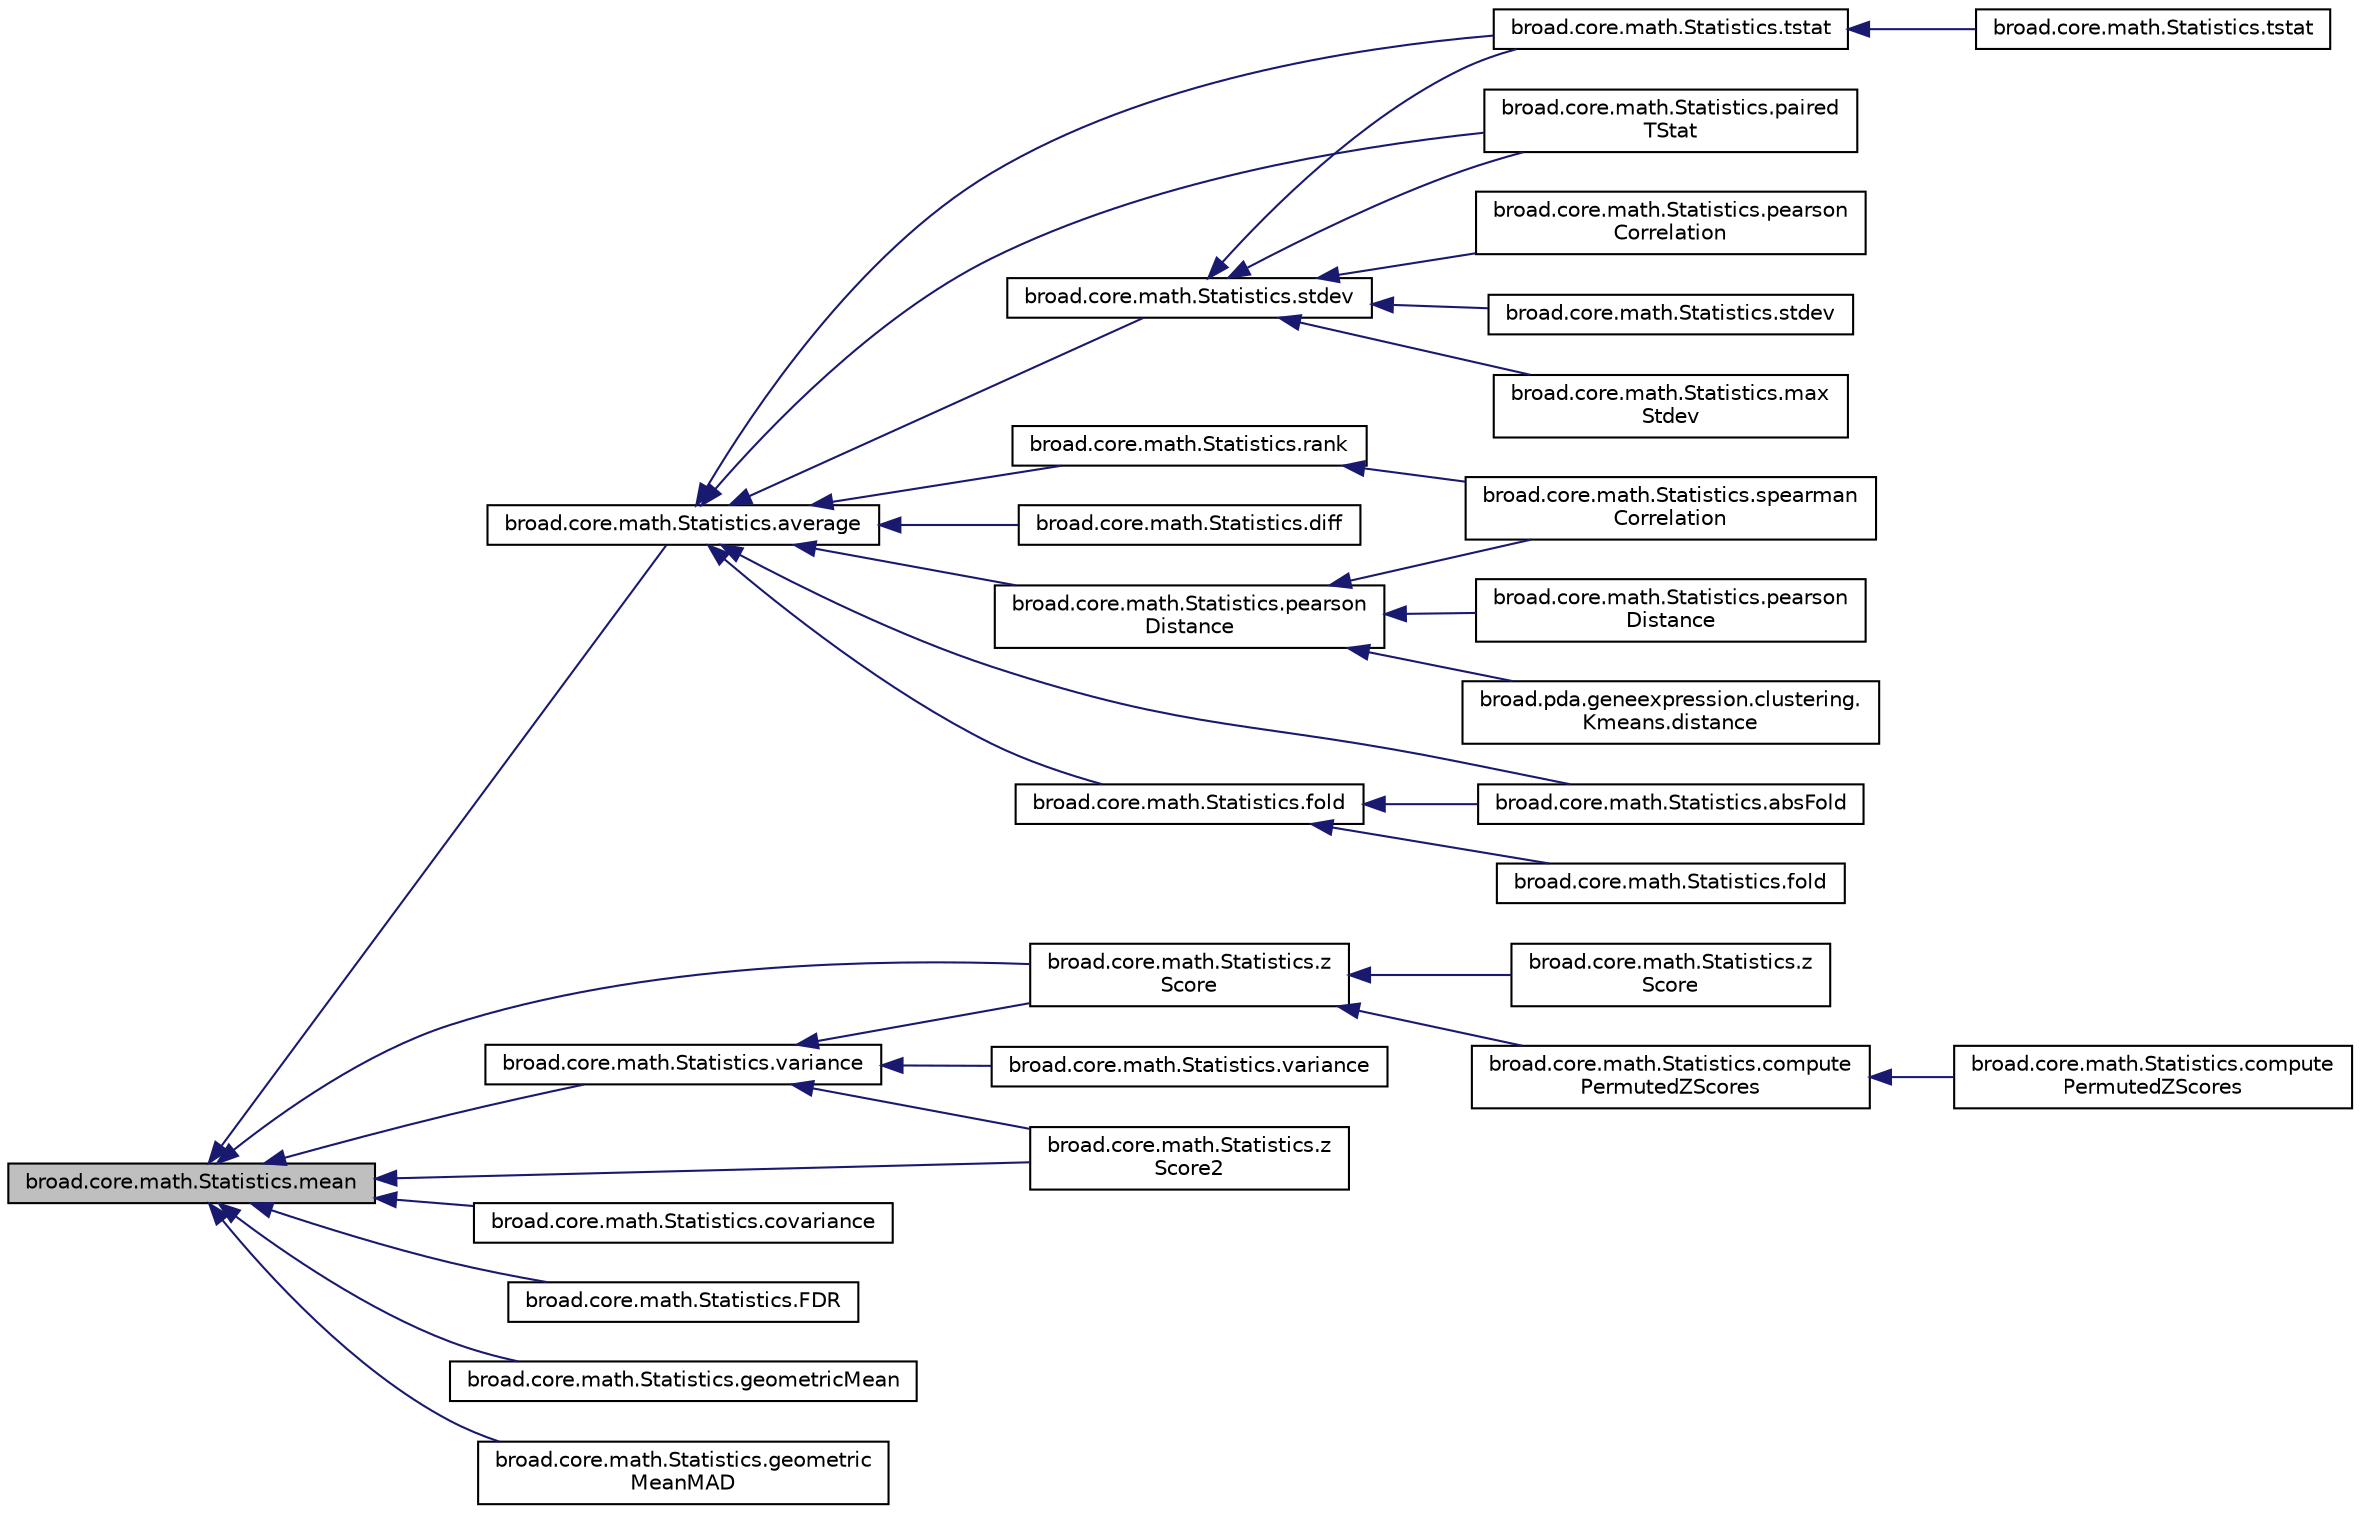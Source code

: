 digraph "broad.core.math.Statistics.mean"
{
  edge [fontname="Helvetica",fontsize="10",labelfontname="Helvetica",labelfontsize="10"];
  node [fontname="Helvetica",fontsize="10",shape=record];
  rankdir="LR";
  Node1 [label="broad.core.math.Statistics.mean",height=0.2,width=0.4,color="black", fillcolor="grey75", style="filled" fontcolor="black"];
  Node1 -> Node2 [dir="back",color="midnightblue",fontsize="10",style="solid",fontname="Helvetica"];
  Node2 [label="broad.core.math.Statistics.average",height=0.2,width=0.4,color="black", fillcolor="white", style="filled",URL="$classbroad_1_1core_1_1math_1_1_statistics.html#abafc7a9389cb75cda5439655f6a99e32"];
  Node2 -> Node3 [dir="back",color="midnightblue",fontsize="10",style="solid",fontname="Helvetica"];
  Node3 [label="broad.core.math.Statistics.tstat",height=0.2,width=0.4,color="black", fillcolor="white", style="filled",URL="$classbroad_1_1core_1_1math_1_1_statistics.html#aa04be850e7819ed48cd040f23a3f226b"];
  Node3 -> Node4 [dir="back",color="midnightblue",fontsize="10",style="solid",fontname="Helvetica"];
  Node4 [label="broad.core.math.Statistics.tstat",height=0.2,width=0.4,color="black", fillcolor="white", style="filled",URL="$classbroad_1_1core_1_1math_1_1_statistics.html#abb3dbdf78c89794885153984d31f5bb0"];
  Node2 -> Node5 [dir="back",color="midnightblue",fontsize="10",style="solid",fontname="Helvetica"];
  Node5 [label="broad.core.math.Statistics.diff",height=0.2,width=0.4,color="black", fillcolor="white", style="filled",URL="$classbroad_1_1core_1_1math_1_1_statistics.html#a306b496af01088772c65c218ea8ef93b"];
  Node2 -> Node6 [dir="back",color="midnightblue",fontsize="10",style="solid",fontname="Helvetica"];
  Node6 [label="broad.core.math.Statistics.paired\lTStat",height=0.2,width=0.4,color="black", fillcolor="white", style="filled",URL="$classbroad_1_1core_1_1math_1_1_statistics.html#aba03c6f27b8787c87628d23289de335e"];
  Node2 -> Node7 [dir="back",color="midnightblue",fontsize="10",style="solid",fontname="Helvetica"];
  Node7 [label="broad.core.math.Statistics.stdev",height=0.2,width=0.4,color="black", fillcolor="white", style="filled",URL="$classbroad_1_1core_1_1math_1_1_statistics.html#abc4dd8ce6829f120079b83b87a1be301"];
  Node7 -> Node8 [dir="back",color="midnightblue",fontsize="10",style="solid",fontname="Helvetica"];
  Node8 [label="broad.core.math.Statistics.pearson\lCorrelation",height=0.2,width=0.4,color="black", fillcolor="white", style="filled",URL="$classbroad_1_1core_1_1math_1_1_statistics.html#a568c45dbca1f332a22e7a7e6de5190be"];
  Node7 -> Node3 [dir="back",color="midnightblue",fontsize="10",style="solid",fontname="Helvetica"];
  Node7 -> Node6 [dir="back",color="midnightblue",fontsize="10",style="solid",fontname="Helvetica"];
  Node7 -> Node9 [dir="back",color="midnightblue",fontsize="10",style="solid",fontname="Helvetica"];
  Node9 [label="broad.core.math.Statistics.stdev",height=0.2,width=0.4,color="black", fillcolor="white", style="filled",URL="$classbroad_1_1core_1_1math_1_1_statistics.html#a8fea64d9e2037189d8345cdcf9dcbbe5"];
  Node7 -> Node10 [dir="back",color="midnightblue",fontsize="10",style="solid",fontname="Helvetica"];
  Node10 [label="broad.core.math.Statistics.max\lStdev",height=0.2,width=0.4,color="black", fillcolor="white", style="filled",URL="$classbroad_1_1core_1_1math_1_1_statistics.html#a136ef2aec8d18c2c958e473612fe8b2c"];
  Node2 -> Node11 [dir="back",color="midnightblue",fontsize="10",style="solid",fontname="Helvetica"];
  Node11 [label="broad.core.math.Statistics.pearson\lDistance",height=0.2,width=0.4,color="black", fillcolor="white", style="filled",URL="$classbroad_1_1core_1_1math_1_1_statistics.html#a0ed3f88c0ff0c9f156001d2904ae64a6"];
  Node11 -> Node12 [dir="back",color="midnightblue",fontsize="10",style="solid",fontname="Helvetica"];
  Node12 [label="broad.core.math.Statistics.pearson\lDistance",height=0.2,width=0.4,color="black", fillcolor="white", style="filled",URL="$classbroad_1_1core_1_1math_1_1_statistics.html#adbef20038ecb5834a8f9ae8486a508d4"];
  Node11 -> Node13 [dir="back",color="midnightblue",fontsize="10",style="solid",fontname="Helvetica"];
  Node13 [label="broad.core.math.Statistics.spearman\lCorrelation",height=0.2,width=0.4,color="black", fillcolor="white", style="filled",URL="$classbroad_1_1core_1_1math_1_1_statistics.html#ac1fc53b1f7c77248c1d143aa69b66119"];
  Node11 -> Node14 [dir="back",color="midnightblue",fontsize="10",style="solid",fontname="Helvetica"];
  Node14 [label="broad.pda.geneexpression.clustering.\lKmeans.distance",height=0.2,width=0.4,color="black", fillcolor="white", style="filled",URL="$classbroad_1_1pda_1_1geneexpression_1_1clustering_1_1_kmeans.html#ae9983a663c08864b4d4bb9e8dc7d4c1c"];
  Node2 -> Node15 [dir="back",color="midnightblue",fontsize="10",style="solid",fontname="Helvetica"];
  Node15 [label="broad.core.math.Statistics.rank",height=0.2,width=0.4,color="black", fillcolor="white", style="filled",URL="$classbroad_1_1core_1_1math_1_1_statistics.html#a01faa7d00604b601e5c9e5dc7af6e203"];
  Node15 -> Node13 [dir="back",color="midnightblue",fontsize="10",style="solid",fontname="Helvetica"];
  Node2 -> Node16 [dir="back",color="midnightblue",fontsize="10",style="solid",fontname="Helvetica"];
  Node16 [label="broad.core.math.Statistics.absFold",height=0.2,width=0.4,color="black", fillcolor="white", style="filled",URL="$classbroad_1_1core_1_1math_1_1_statistics.html#a1e5445975568a1bdd3b314910c424a3e"];
  Node2 -> Node17 [dir="back",color="midnightblue",fontsize="10",style="solid",fontname="Helvetica"];
  Node17 [label="broad.core.math.Statistics.fold",height=0.2,width=0.4,color="black", fillcolor="white", style="filled",URL="$classbroad_1_1core_1_1math_1_1_statistics.html#ac54645281ed6b8aa191f2d82255426bf"];
  Node17 -> Node16 [dir="back",color="midnightblue",fontsize="10",style="solid",fontname="Helvetica"];
  Node17 -> Node18 [dir="back",color="midnightblue",fontsize="10",style="solid",fontname="Helvetica"];
  Node18 [label="broad.core.math.Statistics.fold",height=0.2,width=0.4,color="black", fillcolor="white", style="filled",URL="$classbroad_1_1core_1_1math_1_1_statistics.html#a568460729d2e0305fde1d3d6d842becf"];
  Node1 -> Node19 [dir="back",color="midnightblue",fontsize="10",style="solid",fontname="Helvetica"];
  Node19 [label="broad.core.math.Statistics.variance",height=0.2,width=0.4,color="black", fillcolor="white", style="filled",URL="$classbroad_1_1core_1_1math_1_1_statistics.html#a99743455771861e891a42d5e82eca0ff"];
  Node19 -> Node20 [dir="back",color="midnightblue",fontsize="10",style="solid",fontname="Helvetica"];
  Node20 [label="broad.core.math.Statistics.variance",height=0.2,width=0.4,color="black", fillcolor="white", style="filled",URL="$classbroad_1_1core_1_1math_1_1_statistics.html#abf26a1820e793c65aff0a00dd6ad798d"];
  Node19 -> Node21 [dir="back",color="midnightblue",fontsize="10",style="solid",fontname="Helvetica"];
  Node21 [label="broad.core.math.Statistics.z\lScore",height=0.2,width=0.4,color="black", fillcolor="white", style="filled",URL="$classbroad_1_1core_1_1math_1_1_statistics.html#a7727015f44a0d0af58641b6cf0f135bd"];
  Node21 -> Node22 [dir="back",color="midnightblue",fontsize="10",style="solid",fontname="Helvetica"];
  Node22 [label="broad.core.math.Statistics.z\lScore",height=0.2,width=0.4,color="black", fillcolor="white", style="filled",URL="$classbroad_1_1core_1_1math_1_1_statistics.html#adad3f85f957a335f895bff200b2ba4d2"];
  Node21 -> Node23 [dir="back",color="midnightblue",fontsize="10",style="solid",fontname="Helvetica"];
  Node23 [label="broad.core.math.Statistics.compute\lPermutedZScores",height=0.2,width=0.4,color="black", fillcolor="white", style="filled",URL="$classbroad_1_1core_1_1math_1_1_statistics.html#a1b6c59d31a5f6102d779c99d737a0d81"];
  Node23 -> Node24 [dir="back",color="midnightblue",fontsize="10",style="solid",fontname="Helvetica"];
  Node24 [label="broad.core.math.Statistics.compute\lPermutedZScores",height=0.2,width=0.4,color="black", fillcolor="white", style="filled",URL="$classbroad_1_1core_1_1math_1_1_statistics.html#ac3e60046522ef28fae9711b568fa474e"];
  Node19 -> Node25 [dir="back",color="midnightblue",fontsize="10",style="solid",fontname="Helvetica"];
  Node25 [label="broad.core.math.Statistics.z\lScore2",height=0.2,width=0.4,color="black", fillcolor="white", style="filled",URL="$classbroad_1_1core_1_1math_1_1_statistics.html#ab0107da12d9333bdfe6d2b5db504d534"];
  Node1 -> Node26 [dir="back",color="midnightblue",fontsize="10",style="solid",fontname="Helvetica"];
  Node26 [label="broad.core.math.Statistics.covariance",height=0.2,width=0.4,color="black", fillcolor="white", style="filled",URL="$classbroad_1_1core_1_1math_1_1_statistics.html#aedf6995b63dccca6864f7ad907914fbe"];
  Node1 -> Node27 [dir="back",color="midnightblue",fontsize="10",style="solid",fontname="Helvetica"];
  Node27 [label="broad.core.math.Statistics.FDR",height=0.2,width=0.4,color="black", fillcolor="white", style="filled",URL="$classbroad_1_1core_1_1math_1_1_statistics.html#a61873382bc45d44b4a32b96f48ff7d0d"];
  Node1 -> Node21 [dir="back",color="midnightblue",fontsize="10",style="solid",fontname="Helvetica"];
  Node1 -> Node28 [dir="back",color="midnightblue",fontsize="10",style="solid",fontname="Helvetica"];
  Node28 [label="broad.core.math.Statistics.geometricMean",height=0.2,width=0.4,color="black", fillcolor="white", style="filled",URL="$classbroad_1_1core_1_1math_1_1_statistics.html#a24e4eabeb0b090b80b2f0b802f1d9d46"];
  Node1 -> Node29 [dir="back",color="midnightblue",fontsize="10",style="solid",fontname="Helvetica"];
  Node29 [label="broad.core.math.Statistics.geometric\lMeanMAD",height=0.2,width=0.4,color="black", fillcolor="white", style="filled",URL="$classbroad_1_1core_1_1math_1_1_statistics.html#a7efc9182cf4cdf0af3478207f65cb56b"];
  Node1 -> Node25 [dir="back",color="midnightblue",fontsize="10",style="solid",fontname="Helvetica"];
}
